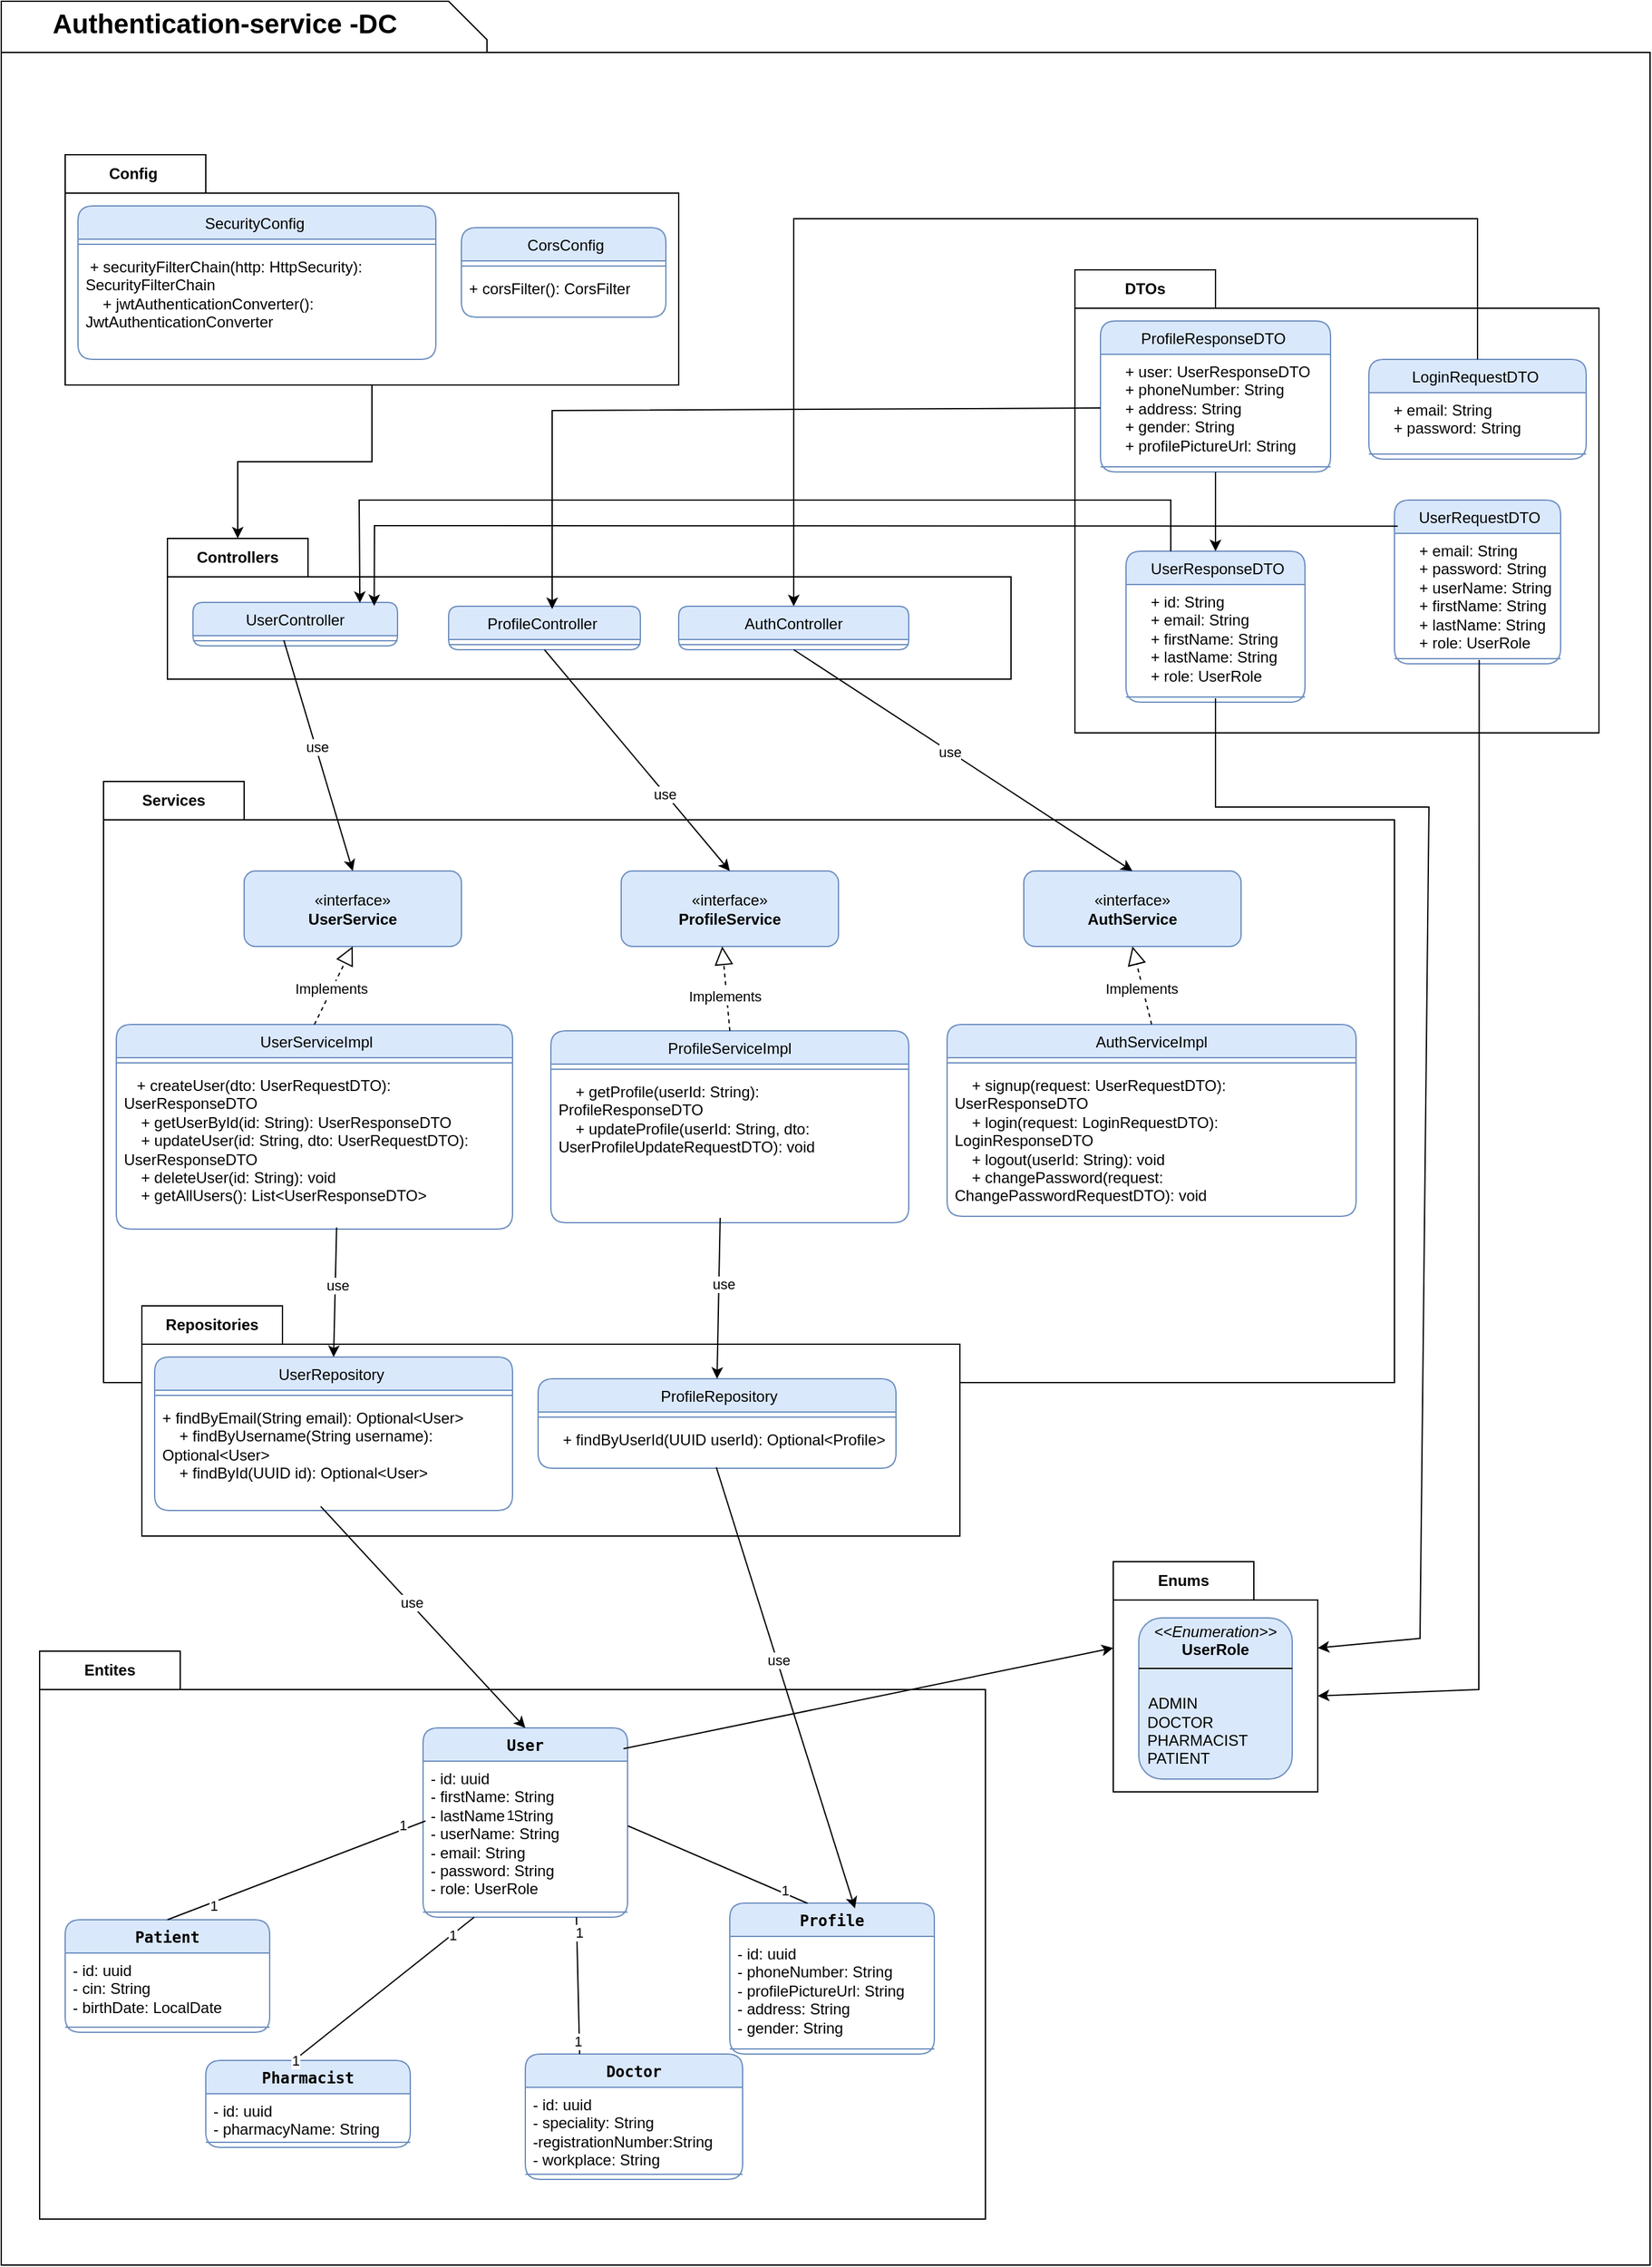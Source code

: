 <mxfile version="28.1.2">
  <diagram id="C5RBs43oDa-KdzZeNtuy" name="Page-1">
    <mxGraphModel dx="991" dy="2695" grid="1" gridSize="10" guides="1" tooltips="1" connect="1" arrows="1" fold="1" page="0" pageScale="1" pageWidth="827" pageHeight="1169" math="0" shadow="0">
      <root>
        <mxCell id="WIyWlLk6GJQsqaUBKTNV-0" />
        <mxCell id="WIyWlLk6GJQsqaUBKTNV-1" parent="WIyWlLk6GJQsqaUBKTNV-0" />
        <mxCell id="uYm5DtO2WQgS1weStodE-279" value="" style="html=1;whiteSpace=wrap;" vertex="1" parent="WIyWlLk6GJQsqaUBKTNV-1">
          <mxGeometry x="1530" y="-1250" width="1290" height="1730" as="geometry" />
        </mxCell>
        <mxCell id="uYm5DtO2WQgS1weStodE-1" value="" style="shape=card;whiteSpace=wrap;html=1;rotation=-90;direction=east;flipV=1;flipH=1;" vertex="1" parent="WIyWlLk6GJQsqaUBKTNV-1">
          <mxGeometry x="1700" y="-1460" width="40" height="380" as="geometry" />
        </mxCell>
        <mxCell id="uYm5DtO2WQgS1weStodE-2" value="&lt;h1 style=&quot;text-align: left; margin-top: 0px;&quot;&gt;&lt;span style=&quot;background-color: transparent; color: light-dark(rgb(0, 0, 0), rgb(255, 255, 255));&quot;&gt;&lt;font style=&quot;font-size: 21px;&quot;&gt;Authentication-service -DC&lt;/font&gt;&lt;/span&gt;&lt;/h1&gt;" style="text;html=1;align=center;verticalAlign=middle;whiteSpace=wrap;rounded=0;" vertex="1" parent="WIyWlLk6GJQsqaUBKTNV-1">
          <mxGeometry x="1550" y="-1280" width="310" height="30" as="geometry" />
        </mxCell>
        <mxCell id="uYm5DtO2WQgS1weStodE-3" value="Entites" style="shape=folder;fontStyle=1;tabWidth=110;tabHeight=30;tabPosition=left;html=1;boundedLbl=1;labelInHeader=1;container=1;collapsible=0;recursiveResize=0;whiteSpace=wrap;" vertex="1" parent="WIyWlLk6GJQsqaUBKTNV-1">
          <mxGeometry x="1560" width="740" height="444" as="geometry" />
        </mxCell>
        <mxCell id="uYm5DtO2WQgS1weStodE-5" value="&lt;span style=&quot;font-family: monospace; text-align: left;&quot;&gt;User&lt;/span&gt;" style="swimlane;fontStyle=1;align=center;verticalAlign=top;childLayout=stackLayout;horizontal=1;startSize=26;horizontalStack=0;resizeParent=1;resizeParentMax=0;resizeLast=0;collapsible=1;marginBottom=0;whiteSpace=wrap;html=1;fillColor=#dae8fc;strokeColor=#6c8ebf;rounded=1;" vertex="1" parent="uYm5DtO2WQgS1weStodE-3">
          <mxGeometry x="300" y="60" width="160" height="148" as="geometry">
            <mxRectangle x="200" y="60" width="70" height="30" as="alternateBounds" />
          </mxGeometry>
        </mxCell>
        <mxCell id="uYm5DtO2WQgS1weStodE-6" value="- id: uuid&lt;br&gt;  - firstName: String&lt;br&gt;  - lastName: String&lt;div&gt;- userName: String&lt;br&gt;- email: String&lt;br&gt;  - password: String&lt;br&gt;- role: UserRole&lt;/div&gt;" style="text;strokeColor=none;fillColor=none;align=left;verticalAlign=top;spacingLeft=4;spacingRight=4;overflow=hidden;rotatable=0;points=[[0,0.5],[1,0.5]];portConstraint=eastwest;whiteSpace=wrap;html=1;rounded=1;" vertex="1" parent="uYm5DtO2WQgS1weStodE-5">
          <mxGeometry y="26" width="160" height="114" as="geometry" />
        </mxCell>
        <mxCell id="uYm5DtO2WQgS1weStodE-7" value="" style="line;strokeWidth=1;fillColor=none;align=left;verticalAlign=middle;spacingTop=-1;spacingLeft=3;spacingRight=3;rotatable=0;labelPosition=right;points=[];portConstraint=eastwest;strokeColor=inherit;rounded=1;" vertex="1" parent="uYm5DtO2WQgS1weStodE-5">
          <mxGeometry y="140" width="160" height="8" as="geometry" />
        </mxCell>
        <mxCell id="uYm5DtO2WQgS1weStodE-9" value="&lt;span style=&quot;font-family: monospace; text-align: left;&quot;&gt;Patient&lt;/span&gt;" style="swimlane;fontStyle=1;align=center;verticalAlign=top;childLayout=stackLayout;horizontal=1;startSize=26;horizontalStack=0;resizeParent=1;resizeParentMax=0;resizeLast=0;collapsible=1;marginBottom=0;whiteSpace=wrap;html=1;fillColor=#dae8fc;strokeColor=#6c8ebf;rounded=1;" vertex="1" parent="uYm5DtO2WQgS1weStodE-3">
          <mxGeometry x="20" y="210" width="160" height="88" as="geometry">
            <mxRectangle x="200" y="60" width="70" height="30" as="alternateBounds" />
          </mxGeometry>
        </mxCell>
        <mxCell id="uYm5DtO2WQgS1weStodE-10" value="- id: uuid&lt;br&gt;- cin: String&lt;br&gt;  - birthDate: LocalDate&lt;div&gt;&lt;br/&gt;&lt;/div&gt;" style="text;strokeColor=none;fillColor=none;align=left;verticalAlign=top;spacingLeft=4;spacingRight=4;overflow=hidden;rotatable=0;points=[[0,0.5],[1,0.5]];portConstraint=eastwest;whiteSpace=wrap;html=1;rounded=1;" vertex="1" parent="uYm5DtO2WQgS1weStodE-9">
          <mxGeometry y="26" width="160" height="54" as="geometry" />
        </mxCell>
        <mxCell id="uYm5DtO2WQgS1weStodE-11" value="" style="line;strokeWidth=1;fillColor=none;align=left;verticalAlign=middle;spacingTop=-1;spacingLeft=3;spacingRight=3;rotatable=0;labelPosition=right;points=[];portConstraint=eastwest;strokeColor=inherit;rounded=1;" vertex="1" parent="uYm5DtO2WQgS1weStodE-9">
          <mxGeometry y="80" width="160" height="8" as="geometry" />
        </mxCell>
        <mxCell id="uYm5DtO2WQgS1weStodE-15" value="&lt;div style=&quot;text-align: left;&quot;&gt;&lt;span style=&quot;background-color: transparent; color: light-dark(rgb(0, 0, 0), rgb(255, 255, 255));&quot;&gt;&lt;font face=&quot;monospace&quot;&gt;Profile&lt;/font&gt;&lt;/span&gt;&lt;/div&gt;" style="swimlane;fontStyle=1;align=center;verticalAlign=top;childLayout=stackLayout;horizontal=1;startSize=26;horizontalStack=0;resizeParent=1;resizeParentMax=0;resizeLast=0;collapsible=1;marginBottom=0;whiteSpace=wrap;html=1;fillColor=#dae8fc;strokeColor=#6c8ebf;rounded=1;" vertex="1" parent="uYm5DtO2WQgS1weStodE-3">
          <mxGeometry x="540" y="197" width="160" height="118" as="geometry">
            <mxRectangle x="200" y="60" width="70" height="30" as="alternateBounds" />
          </mxGeometry>
        </mxCell>
        <mxCell id="uYm5DtO2WQgS1weStodE-16" value="- id: uuid&lt;br&gt;- phoneNumber: String&lt;br&gt;  - profilePictureUrl: String&lt;br&gt;  - address: String&lt;br&gt;  - gender: String&lt;div&gt;&lt;br&gt;&lt;/div&gt;" style="text;strokeColor=none;fillColor=none;align=left;verticalAlign=top;spacingLeft=4;spacingRight=4;overflow=hidden;rotatable=0;points=[[0,0.5],[1,0.5]];portConstraint=eastwest;whiteSpace=wrap;html=1;rounded=1;" vertex="1" parent="uYm5DtO2WQgS1weStodE-15">
          <mxGeometry y="26" width="160" height="84" as="geometry" />
        </mxCell>
        <mxCell id="uYm5DtO2WQgS1weStodE-17" value="" style="line;strokeWidth=1;fillColor=none;align=left;verticalAlign=middle;spacingTop=-1;spacingLeft=3;spacingRight=3;rotatable=0;labelPosition=right;points=[];portConstraint=eastwest;strokeColor=inherit;rounded=1;" vertex="1" parent="uYm5DtO2WQgS1weStodE-15">
          <mxGeometry y="110" width="160" height="8" as="geometry" />
        </mxCell>
        <mxCell id="uYm5DtO2WQgS1weStodE-21" value="&lt;span style=&quot;font-family: monospace; text-align: left;&quot;&gt;Doctor&lt;/span&gt;" style="swimlane;fontStyle=1;align=center;verticalAlign=top;childLayout=stackLayout;horizontal=1;startSize=26;horizontalStack=0;resizeParent=1;resizeParentMax=0;resizeLast=0;collapsible=1;marginBottom=0;whiteSpace=wrap;html=1;fillColor=#dae8fc;strokeColor=#6c8ebf;rounded=1;" vertex="1" parent="uYm5DtO2WQgS1weStodE-3">
          <mxGeometry x="380" y="315" width="170" height="98" as="geometry">
            <mxRectangle x="200" y="60" width="70" height="30" as="alternateBounds" />
          </mxGeometry>
        </mxCell>
        <mxCell id="uYm5DtO2WQgS1weStodE-22" value="- id: uuid&lt;br&gt;- speciality: String&lt;br&gt;  -registrationNumber:String&lt;div&gt;- workplace: String&lt;br&gt;&lt;/div&gt;" style="text;strokeColor=none;fillColor=none;align=left;verticalAlign=top;spacingLeft=4;spacingRight=4;overflow=hidden;rotatable=0;points=[[0,0.5],[1,0.5]];portConstraint=eastwest;whiteSpace=wrap;html=1;rounded=1;" vertex="1" parent="uYm5DtO2WQgS1weStodE-21">
          <mxGeometry y="26" width="170" height="64" as="geometry" />
        </mxCell>
        <mxCell id="uYm5DtO2WQgS1weStodE-23" value="" style="line;strokeWidth=1;fillColor=none;align=left;verticalAlign=middle;spacingTop=-1;spacingLeft=3;spacingRight=3;rotatable=0;labelPosition=right;points=[];portConstraint=eastwest;strokeColor=inherit;rounded=1;" vertex="1" parent="uYm5DtO2WQgS1weStodE-21">
          <mxGeometry y="90" width="170" height="8" as="geometry" />
        </mxCell>
        <mxCell id="uYm5DtO2WQgS1weStodE-18" value="&lt;span style=&quot;font-family: monospace; text-align: left;&quot;&gt;Pharmacist&lt;/span&gt;" style="swimlane;fontStyle=1;align=center;verticalAlign=top;childLayout=stackLayout;horizontal=1;startSize=26;horizontalStack=0;resizeParent=1;resizeParentMax=0;resizeLast=0;collapsible=1;marginBottom=0;whiteSpace=wrap;html=1;fillColor=#dae8fc;strokeColor=#6c8ebf;rounded=1;" vertex="1" parent="uYm5DtO2WQgS1weStodE-3">
          <mxGeometry x="130" y="320" width="160" height="68" as="geometry">
            <mxRectangle x="200" y="60" width="70" height="30" as="alternateBounds" />
          </mxGeometry>
        </mxCell>
        <mxCell id="uYm5DtO2WQgS1weStodE-19" value="- id: uuid&lt;br&gt;- pharmacyName: String" style="text;strokeColor=none;fillColor=none;align=left;verticalAlign=top;spacingLeft=4;spacingRight=4;overflow=hidden;rotatable=0;points=[[0,0.5],[1,0.5]];portConstraint=eastwest;whiteSpace=wrap;html=1;rounded=1;" vertex="1" parent="uYm5DtO2WQgS1weStodE-18">
          <mxGeometry y="26" width="160" height="34" as="geometry" />
        </mxCell>
        <mxCell id="uYm5DtO2WQgS1weStodE-20" value="" style="line;strokeWidth=1;fillColor=none;align=left;verticalAlign=middle;spacingTop=-1;spacingLeft=3;spacingRight=3;rotatable=0;labelPosition=right;points=[];portConstraint=eastwest;strokeColor=inherit;rounded=1;" vertex="1" parent="uYm5DtO2WQgS1weStodE-18">
          <mxGeometry y="60" width="160" height="8" as="geometry" />
        </mxCell>
        <mxCell id="uYm5DtO2WQgS1weStodE-30" value="" style="endArrow=none;html=1;rounded=0;entryX=0.012;entryY=0.41;entryDx=0;entryDy=0;entryPerimeter=0;exitX=0.5;exitY=0;exitDx=0;exitDy=0;" edge="1" parent="uYm5DtO2WQgS1weStodE-3" source="uYm5DtO2WQgS1weStodE-9" target="uYm5DtO2WQgS1weStodE-6">
          <mxGeometry width="50" height="50" relative="1" as="geometry">
            <mxPoint x="90" y="180" as="sourcePoint" />
            <mxPoint x="140" y="130" as="targetPoint" />
          </mxGeometry>
        </mxCell>
        <mxCell id="uYm5DtO2WQgS1weStodE-35" value="1" style="edgeLabel;html=1;align=center;verticalAlign=middle;resizable=0;points=[];" vertex="1" connectable="0" parent="uYm5DtO2WQgS1weStodE-30">
          <mxGeometry x="-0.277" y="2" relative="1" as="geometry">
            <mxPoint x="-36" y="18" as="offset" />
          </mxGeometry>
        </mxCell>
        <mxCell id="uYm5DtO2WQgS1weStodE-271" value="1" style="edgeLabel;html=1;align=center;verticalAlign=middle;resizable=0;points=[];" vertex="1" connectable="0" parent="uYm5DtO2WQgS1weStodE-30">
          <mxGeometry x="0.826" y="3" relative="1" as="geometry">
            <mxPoint y="-1" as="offset" />
          </mxGeometry>
        </mxCell>
        <mxCell id="uYm5DtO2WQgS1weStodE-32" value="" style="endArrow=none;html=1;rounded=0;entryX=0.25;entryY=1;entryDx=0;entryDy=0;exitX=0.421;exitY=0.018;exitDx=0;exitDy=0;exitPerimeter=0;" edge="1" parent="uYm5DtO2WQgS1weStodE-3" source="uYm5DtO2WQgS1weStodE-18" target="uYm5DtO2WQgS1weStodE-5">
          <mxGeometry width="50" height="50" relative="1" as="geometry">
            <mxPoint x="130" y="259" as="sourcePoint" />
            <mxPoint x="232" y="180" as="targetPoint" />
          </mxGeometry>
        </mxCell>
        <mxCell id="uYm5DtO2WQgS1weStodE-270" value="1" style="edgeLabel;html=1;align=center;verticalAlign=middle;resizable=0;points=[];" vertex="1" connectable="0" parent="uYm5DtO2WQgS1weStodE-32">
          <mxGeometry x="0.762" relative="1" as="geometry">
            <mxPoint as="offset" />
          </mxGeometry>
        </mxCell>
        <mxCell id="uYm5DtO2WQgS1weStodE-33" value="" style="endArrow=none;html=1;rounded=0;entryX=0.75;entryY=1;entryDx=0;entryDy=0;exitX=0.25;exitY=0;exitDx=0;exitDy=0;" edge="1" parent="uYm5DtO2WQgS1weStodE-3" source="uYm5DtO2WQgS1weStodE-21" target="uYm5DtO2WQgS1weStodE-5">
          <mxGeometry width="50" height="50" relative="1" as="geometry">
            <mxPoint x="250" y="309" as="sourcePoint" />
            <mxPoint x="352" y="230" as="targetPoint" />
          </mxGeometry>
        </mxCell>
        <mxCell id="uYm5DtO2WQgS1weStodE-254" value="1" style="edgeLabel;html=1;align=center;verticalAlign=middle;resizable=0;points=[];" vertex="1" connectable="0" parent="uYm5DtO2WQgS1weStodE-33">
          <mxGeometry x="0.771" y="-1" relative="1" as="geometry">
            <mxPoint as="offset" />
          </mxGeometry>
        </mxCell>
        <mxCell id="uYm5DtO2WQgS1weStodE-255" value="1" style="edgeLabel;html=1;align=center;verticalAlign=middle;resizable=0;points=[];" vertex="1" connectable="0" parent="uYm5DtO2WQgS1weStodE-33">
          <mxGeometry x="-0.809" y="2" relative="1" as="geometry">
            <mxPoint as="offset" />
          </mxGeometry>
        </mxCell>
        <mxCell id="uYm5DtO2WQgS1weStodE-34" value="" style="endArrow=none;html=1;rounded=0;entryX=1.002;entryY=0.444;entryDx=0;entryDy=0;entryPerimeter=0;exitX=0.38;exitY=0.001;exitDx=0;exitDy=0;exitPerimeter=0;" edge="1" parent="uYm5DtO2WQgS1weStodE-3" source="uYm5DtO2WQgS1weStodE-15" target="uYm5DtO2WQgS1weStodE-6">
          <mxGeometry width="50" height="50" relative="1" as="geometry">
            <mxPoint x="420" y="259" as="sourcePoint" />
            <mxPoint x="522" y="180" as="targetPoint" />
          </mxGeometry>
        </mxCell>
        <mxCell id="uYm5DtO2WQgS1weStodE-256" value="1" style="edgeLabel;html=1;align=center;verticalAlign=middle;resizable=0;points=[];" vertex="1" connectable="0" parent="uYm5DtO2WQgS1weStodE-34">
          <mxGeometry x="-0.731" y="-2" relative="1" as="geometry">
            <mxPoint as="offset" />
          </mxGeometry>
        </mxCell>
        <mxCell id="uYm5DtO2WQgS1weStodE-38" value="1" style="edgeLabel;html=1;align=center;verticalAlign=middle;resizable=0;points=[];" vertex="1" connectable="0" parent="uYm5DtO2WQgS1weStodE-3">
          <mxGeometry x="200" y="320" as="geometry" />
        </mxCell>
        <mxCell id="uYm5DtO2WQgS1weStodE-41" value="1" style="edgeLabel;html=1;align=center;verticalAlign=middle;resizable=0;points=[];" vertex="1" connectable="0" parent="uYm5DtO2WQgS1weStodE-3">
          <mxGeometry x="370" y="134" as="geometry">
            <mxPoint x="-2" y="-6" as="offset" />
          </mxGeometry>
        </mxCell>
        <mxCell id="uYm5DtO2WQgS1weStodE-68" value="Enums" style="shape=folder;fontStyle=1;tabWidth=110;tabHeight=30;tabPosition=left;html=1;boundedLbl=1;labelInHeader=1;container=1;collapsible=0;recursiveResize=0;whiteSpace=wrap;" vertex="1" parent="WIyWlLk6GJQsqaUBKTNV-1">
          <mxGeometry x="2400" y="-70" width="160" height="180" as="geometry" />
        </mxCell>
        <mxCell id="uYm5DtO2WQgS1weStodE-71" value="&lt;p style=&quot;margin:0px;margin-top:4px;text-align:center;&quot;&gt;&lt;i&gt;&amp;lt;&amp;lt;Enumeration&amp;gt;&amp;gt;&lt;/i&gt;&lt;br&gt;&lt;b&gt;UserRole&lt;/b&gt;&lt;/p&gt;&lt;hr size=&quot;1&quot; style=&quot;border-style:solid;&quot;&gt;&lt;p style=&quot;margin:0px;margin-left:4px;&quot;&gt;&lt;br&gt;&lt;/p&gt;&lt;p style=&quot;margin:0px;margin-left:4px;&quot;&gt;&amp;nbsp;ADMIN&lt;span style=&quot;background-color: transparent; color: light-dark(rgb(0, 0, 0), rgb(255, 255, 255));&quot;&gt;&amp;nbsp;&lt;/span&gt;&lt;/p&gt;&lt;div&gt;&amp;nbsp; DOCTOR&lt;/div&gt;&lt;div&gt;&amp;nbsp; PHARMACIST&lt;/div&gt;&lt;div&gt;&amp;nbsp; PATIENT&lt;/div&gt;" style="verticalAlign=top;align=left;overflow=fill;html=1;whiteSpace=wrap;fillColor=#dae8fc;strokeColor=#6c8ebf;rounded=1;" vertex="1" parent="uYm5DtO2WQgS1weStodE-68">
          <mxGeometry x="20" y="44" width="120" height="126" as="geometry" />
        </mxCell>
        <mxCell id="uYm5DtO2WQgS1weStodE-72" value="DTOs" style="shape=folder;fontStyle=1;tabWidth=110;tabHeight=30;tabPosition=left;html=1;boundedLbl=1;labelInHeader=1;container=1;collapsible=0;recursiveResize=0;whiteSpace=wrap;" vertex="1" parent="WIyWlLk6GJQsqaUBKTNV-1">
          <mxGeometry x="2370" y="-1080" width="410" height="362" as="geometry" />
        </mxCell>
        <mxCell id="uYm5DtO2WQgS1weStodE-73" value="&lt;span style=&quot;text-align: left; font-weight: normal;&quot;&gt;&amp;nbsp;UserRequestDTO&lt;/span&gt;" style="swimlane;fontStyle=1;align=center;verticalAlign=top;childLayout=stackLayout;horizontal=1;startSize=26;horizontalStack=0;resizeParent=1;resizeParentMax=0;resizeLast=0;collapsible=1;marginBottom=0;whiteSpace=wrap;html=1;fillColor=#dae8fc;strokeColor=#6c8ebf;rounded=1;" vertex="1" parent="uYm5DtO2WQgS1weStodE-72">
          <mxGeometry x="250" y="180" width="130" height="128" as="geometry">
            <mxRectangle x="200" y="60" width="70" height="30" as="alternateBounds" />
          </mxGeometry>
        </mxCell>
        <mxCell id="uYm5DtO2WQgS1weStodE-74" value="&amp;nbsp; &amp;nbsp; + email: String&lt;br style=&quot;padding: 0px; margin: 0px;&quot;&gt;&amp;nbsp; &amp;nbsp; + password: String&lt;br style=&quot;padding: 0px; margin: 0px;&quot;&gt;&amp;nbsp; &amp;nbsp; + userName: String&lt;br style=&quot;padding: 0px; margin: 0px;&quot;&gt;&amp;nbsp; &amp;nbsp; + firstName: String&lt;br style=&quot;padding: 0px; margin: 0px;&quot;&gt;&amp;nbsp; &amp;nbsp; + lastName: String&lt;br style=&quot;padding: 0px; margin: 0px;&quot;&gt;&amp;nbsp; &amp;nbsp; + role: UserRole" style="text;strokeColor=none;fillColor=none;align=left;verticalAlign=top;spacingLeft=4;spacingRight=4;overflow=hidden;rotatable=0;points=[[0,0.5],[1,0.5]];portConstraint=eastwest;whiteSpace=wrap;html=1;rounded=1;" vertex="1" parent="uYm5DtO2WQgS1weStodE-73">
          <mxGeometry y="26" width="130" height="94" as="geometry" />
        </mxCell>
        <mxCell id="uYm5DtO2WQgS1weStodE-75" value="" style="line;strokeWidth=1;fillColor=none;align=left;verticalAlign=middle;spacingTop=-1;spacingLeft=3;spacingRight=3;rotatable=0;labelPosition=right;points=[];portConstraint=eastwest;strokeColor=inherit;rounded=1;" vertex="1" parent="uYm5DtO2WQgS1weStodE-73">
          <mxGeometry y="120" width="130" height="8" as="geometry" />
        </mxCell>
        <mxCell id="uYm5DtO2WQgS1weStodE-76" value="&lt;span style=&quot;font-weight: 400; text-align: left;&quot;&gt;ProfileResponseDTO&amp;nbsp;&lt;/span&gt;" style="swimlane;fontStyle=1;align=center;verticalAlign=top;childLayout=stackLayout;horizontal=1;startSize=26;horizontalStack=0;resizeParent=1;resizeParentMax=0;resizeLast=0;collapsible=1;marginBottom=0;whiteSpace=wrap;html=1;fillColor=#dae8fc;strokeColor=#6c8ebf;rounded=1;" vertex="1" parent="uYm5DtO2WQgS1weStodE-72">
          <mxGeometry x="20" y="40" width="180" height="118" as="geometry">
            <mxRectangle x="200" y="60" width="70" height="30" as="alternateBounds" />
          </mxGeometry>
        </mxCell>
        <mxCell id="uYm5DtO2WQgS1weStodE-77" value="&lt;div&gt;&amp;nbsp; &amp;nbsp; + user: UserResponseDTO&lt;br style=&quot;padding: 0px; margin: 0px;&quot;&gt;&amp;nbsp; &amp;nbsp; + phoneNumber: String&lt;br style=&quot;padding: 0px; margin: 0px;&quot;&gt;&amp;nbsp; &amp;nbsp; + address: String&lt;br style=&quot;padding: 0px; margin: 0px;&quot;&gt;&amp;nbsp; &amp;nbsp; + gender: String&lt;br style=&quot;padding: 0px; margin: 0px;&quot;&gt;&amp;nbsp; &amp;nbsp; + profilePictureUrl: String&lt;/div&gt;" style="text;strokeColor=none;fillColor=none;align=left;verticalAlign=top;spacingLeft=4;spacingRight=4;overflow=hidden;rotatable=0;points=[[0,0.5],[1,0.5]];portConstraint=eastwest;whiteSpace=wrap;html=1;rounded=1;" vertex="1" parent="uYm5DtO2WQgS1weStodE-76">
          <mxGeometry y="26" width="180" height="84" as="geometry" />
        </mxCell>
        <mxCell id="uYm5DtO2WQgS1weStodE-78" value="" style="line;strokeWidth=1;fillColor=none;align=left;verticalAlign=middle;spacingTop=-1;spacingLeft=3;spacingRight=3;rotatable=0;labelPosition=right;points=[];portConstraint=eastwest;strokeColor=inherit;rounded=1;" vertex="1" parent="uYm5DtO2WQgS1weStodE-76">
          <mxGeometry y="110" width="180" height="8" as="geometry" />
        </mxCell>
        <mxCell id="uYm5DtO2WQgS1weStodE-79" value="&lt;div style=&quot;text-align: left;&quot;&gt;&lt;span style=&quot;font-weight: 400;&quot;&gt;&amp;nbsp;UserResponseDTO&lt;/span&gt;&lt;/div&gt;" style="swimlane;fontStyle=1;align=center;verticalAlign=top;childLayout=stackLayout;horizontal=1;startSize=26;horizontalStack=0;resizeParent=1;resizeParentMax=0;resizeLast=0;collapsible=1;marginBottom=0;whiteSpace=wrap;html=1;fillColor=#dae8fc;strokeColor=#6c8ebf;rounded=1;" vertex="1" parent="uYm5DtO2WQgS1weStodE-72">
          <mxGeometry x="40" y="220" width="140" height="118" as="geometry">
            <mxRectangle x="200" y="60" width="70" height="30" as="alternateBounds" />
          </mxGeometry>
        </mxCell>
        <mxCell id="uYm5DtO2WQgS1weStodE-80" value="&lt;div&gt;&amp;nbsp; &amp;nbsp; + id: String&lt;br style=&quot;padding: 0px; margin: 0px;&quot;&gt;&amp;nbsp; &amp;nbsp; + email: String&lt;br style=&quot;padding: 0px; margin: 0px;&quot;&gt;&amp;nbsp; &amp;nbsp; + firstName: String&lt;br style=&quot;padding: 0px; margin: 0px;&quot;&gt;&amp;nbsp; &amp;nbsp; + lastName: String&lt;br style=&quot;padding: 0px; margin: 0px;&quot;&gt;&amp;nbsp; &amp;nbsp; + role: UserRole&lt;/div&gt;" style="text;strokeColor=none;fillColor=none;align=left;verticalAlign=top;spacingLeft=4;spacingRight=4;overflow=hidden;rotatable=0;points=[[0,0.5],[1,0.5]];portConstraint=eastwest;whiteSpace=wrap;html=1;rounded=1;" vertex="1" parent="uYm5DtO2WQgS1weStodE-79">
          <mxGeometry y="26" width="140" height="84" as="geometry" />
        </mxCell>
        <mxCell id="uYm5DtO2WQgS1weStodE-81" value="" style="line;strokeWidth=1;fillColor=none;align=left;verticalAlign=middle;spacingTop=-1;spacingLeft=3;spacingRight=3;rotatable=0;labelPosition=right;points=[];portConstraint=eastwest;strokeColor=inherit;rounded=1;" vertex="1" parent="uYm5DtO2WQgS1weStodE-79">
          <mxGeometry y="110" width="140" height="8" as="geometry" />
        </mxCell>
        <mxCell id="uYm5DtO2WQgS1weStodE-224" value="" style="endArrow=classic;html=1;rounded=0;exitX=0.5;exitY=1;exitDx=0;exitDy=0;entryX=0.5;entryY=0;entryDx=0;entryDy=0;" edge="1" parent="uYm5DtO2WQgS1weStodE-72" source="uYm5DtO2WQgS1weStodE-76" target="uYm5DtO2WQgS1weStodE-79">
          <mxGeometry width="50" height="50" relative="1" as="geometry">
            <mxPoint x="-510" y="330" as="sourcePoint" />
            <mxPoint x="-456" y="510" as="targetPoint" />
          </mxGeometry>
        </mxCell>
        <mxCell id="uYm5DtO2WQgS1weStodE-82" value="&lt;span style=&quot;font-weight: 400; text-align: left;&quot;&gt;LoginRequestDTO&amp;nbsp;&lt;/span&gt;" style="swimlane;fontStyle=1;align=center;verticalAlign=top;childLayout=stackLayout;horizontal=1;startSize=26;horizontalStack=0;resizeParent=1;resizeParentMax=0;resizeLast=0;collapsible=1;marginBottom=0;whiteSpace=wrap;html=1;fillColor=#dae8fc;strokeColor=#6c8ebf;rounded=1;" vertex="1" parent="uYm5DtO2WQgS1weStodE-72">
          <mxGeometry x="230" y="70" width="170" height="78" as="geometry">
            <mxRectangle x="200" y="60" width="70" height="30" as="alternateBounds" />
          </mxGeometry>
        </mxCell>
        <mxCell id="uYm5DtO2WQgS1weStodE-83" value="&lt;div&gt;&amp;nbsp; &amp;nbsp; + email: String&lt;br style=&quot;padding: 0px; margin: 0px;&quot;&gt;&amp;nbsp; &amp;nbsp; + password: String&lt;/div&gt;" style="text;strokeColor=none;fillColor=none;align=left;verticalAlign=top;spacingLeft=4;spacingRight=4;overflow=hidden;rotatable=0;points=[[0,0.5],[1,0.5]];portConstraint=eastwest;whiteSpace=wrap;html=1;rounded=1;" vertex="1" parent="uYm5DtO2WQgS1weStodE-82">
          <mxGeometry y="26" width="170" height="44" as="geometry" />
        </mxCell>
        <mxCell id="uYm5DtO2WQgS1weStodE-84" value="" style="line;strokeWidth=1;fillColor=none;align=left;verticalAlign=middle;spacingTop=-1;spacingLeft=3;spacingRight=3;rotatable=0;labelPosition=right;points=[];portConstraint=eastwest;strokeColor=inherit;rounded=1;" vertex="1" parent="uYm5DtO2WQgS1weStodE-82">
          <mxGeometry y="70" width="170" height="8" as="geometry" />
        </mxCell>
        <mxCell id="uYm5DtO2WQgS1weStodE-100" value="Services" style="shape=folder;fontStyle=1;tabWidth=110;tabHeight=30;tabPosition=left;html=1;boundedLbl=1;labelInHeader=1;container=1;collapsible=0;recursiveResize=0;whiteSpace=wrap;" vertex="1" parent="WIyWlLk6GJQsqaUBKTNV-1">
          <mxGeometry x="1610" y="-680" width="1010" height="470" as="geometry" />
        </mxCell>
        <mxCell id="uYm5DtO2WQgS1weStodE-165" value="«interface»&lt;br&gt;&lt;span style=&quot;text-align: left;&quot;&gt;&lt;b&gt;UserService&lt;/b&gt;&lt;/span&gt;" style="html=1;whiteSpace=wrap;fillColor=#dae8fc;strokeColor=#6c8ebf;rounded=1;" vertex="1" parent="uYm5DtO2WQgS1weStodE-100">
          <mxGeometry x="110" y="70" width="170" height="59" as="geometry" />
        </mxCell>
        <mxCell id="uYm5DtO2WQgS1weStodE-188" value="«interface»&lt;br&gt;&lt;span style=&quot;text-align: left;&quot;&gt;&lt;b&gt;ProfileService&lt;/b&gt;&lt;/span&gt;" style="html=1;whiteSpace=wrap;fillColor=#dae8fc;strokeColor=#6c8ebf;rounded=1;" vertex="1" parent="uYm5DtO2WQgS1weStodE-100">
          <mxGeometry x="405" y="70" width="170" height="59" as="geometry" />
        </mxCell>
        <mxCell id="uYm5DtO2WQgS1weStodE-187" value="«interface»&lt;br&gt;&lt;span style=&quot;text-align: left;&quot;&gt;&lt;b&gt;AuthService&lt;/b&gt;&lt;/span&gt;" style="html=1;whiteSpace=wrap;fillColor=#dae8fc;strokeColor=#6c8ebf;rounded=1;" vertex="1" parent="uYm5DtO2WQgS1weStodE-100">
          <mxGeometry x="720" y="70" width="170" height="59" as="geometry" />
        </mxCell>
        <mxCell id="uYm5DtO2WQgS1weStodE-189" value="&lt;div style=&quot;text-align: left;&quot;&gt;&lt;span style=&quot;background-color: transparent; font-weight: 400;&quot;&gt;&amp;nbsp;UserServiceImpl&lt;/span&gt;&lt;/div&gt;" style="swimlane;fontStyle=1;align=center;verticalAlign=top;childLayout=stackLayout;horizontal=1;startSize=26;horizontalStack=0;resizeParent=1;resizeParentMax=0;resizeLast=0;collapsible=1;marginBottom=0;whiteSpace=wrap;html=1;rounded=1;fillColor=#dae8fc;strokeColor=#6c8ebf;" vertex="1" parent="uYm5DtO2WQgS1weStodE-100">
          <mxGeometry x="10" y="190" width="310" height="160" as="geometry" />
        </mxCell>
        <mxCell id="uYm5DtO2WQgS1weStodE-190" value="" style="line;strokeWidth=1;fillColor=none;align=left;verticalAlign=middle;spacingTop=-1;spacingLeft=3;spacingRight=3;rotatable=0;labelPosition=right;points=[];portConstraint=eastwest;strokeColor=inherit;rounded=1;" vertex="1" parent="uYm5DtO2WQgS1weStodE-189">
          <mxGeometry y="26" width="310" height="8" as="geometry" />
        </mxCell>
        <mxCell id="uYm5DtO2WQgS1weStodE-191" value="&lt;div&gt;&amp;nbsp; &amp;nbsp;+ createUser(dto: UserRequestDTO): UserResponseDTO&lt;/div&gt;&lt;div&gt;&amp;nbsp; &amp;nbsp; + getUserById(id: String): UserResponseDTO&lt;/div&gt;&lt;div&gt;&amp;nbsp; &amp;nbsp; + updateUser(id: String, dto: UserRequestDTO): UserResponseDTO&lt;/div&gt;&lt;div&gt;&amp;nbsp; &amp;nbsp; + deleteUser(id: String): void&lt;/div&gt;&lt;div&gt;&amp;nbsp; &amp;nbsp; + getAllUsers(): List&amp;lt;UserResponseDTO&amp;gt;&lt;/div&gt;" style="text;strokeColor=none;fillColor=none;align=left;verticalAlign=top;spacingLeft=4;spacingRight=4;overflow=hidden;rotatable=0;points=[[0,0.5],[1,0.5]];portConstraint=eastwest;whiteSpace=wrap;html=1;rounded=1;" vertex="1" parent="uYm5DtO2WQgS1weStodE-189">
          <mxGeometry y="34" width="310" height="126" as="geometry" />
        </mxCell>
        <mxCell id="uYm5DtO2WQgS1weStodE-192" value="&lt;div style=&quot;text-align: left;&quot;&gt;&lt;span style=&quot;background-color: transparent; font-weight: 400;&quot;&gt;AuthServiceImpl&lt;/span&gt;&lt;/div&gt;" style="swimlane;fontStyle=1;align=center;verticalAlign=top;childLayout=stackLayout;horizontal=1;startSize=26;horizontalStack=0;resizeParent=1;resizeParentMax=0;resizeLast=0;collapsible=1;marginBottom=0;whiteSpace=wrap;html=1;rounded=1;fillColor=#dae8fc;strokeColor=#6c8ebf;" vertex="1" parent="uYm5DtO2WQgS1weStodE-100">
          <mxGeometry x="660" y="190" width="320" height="150" as="geometry" />
        </mxCell>
        <mxCell id="uYm5DtO2WQgS1weStodE-193" value="" style="line;strokeWidth=1;fillColor=none;align=left;verticalAlign=middle;spacingTop=-1;spacingLeft=3;spacingRight=3;rotatable=0;labelPosition=right;points=[];portConstraint=eastwest;strokeColor=inherit;rounded=1;" vertex="1" parent="uYm5DtO2WQgS1weStodE-192">
          <mxGeometry y="26" width="320" height="8" as="geometry" />
        </mxCell>
        <mxCell id="uYm5DtO2WQgS1weStodE-194" value="&amp;nbsp; &amp;nbsp; + signup(request: UserRequestDTO): UserResponseDTO&lt;br style=&quot;padding: 0px; margin: 0px;&quot;&gt;&amp;nbsp; &amp;nbsp; + login(request: LoginRequestDTO): LoginResponseDTO&lt;br style=&quot;padding: 0px; margin: 0px;&quot;&gt;&amp;nbsp; &amp;nbsp; + logout(userId: String): void&lt;br style=&quot;padding: 0px; margin: 0px;&quot;&gt;&amp;nbsp; &amp;nbsp; + changePassword(request: ChangePasswordRequestDTO): void" style="text;strokeColor=none;fillColor=none;align=left;verticalAlign=top;spacingLeft=4;spacingRight=4;overflow=hidden;rotatable=0;points=[[0,0.5],[1,0.5]];portConstraint=eastwest;whiteSpace=wrap;html=1;rounded=1;" vertex="1" parent="uYm5DtO2WQgS1weStodE-192">
          <mxGeometry y="34" width="320" height="116" as="geometry" />
        </mxCell>
        <mxCell id="uYm5DtO2WQgS1weStodE-195" value="&lt;div style=&quot;text-align: left;&quot;&gt;&lt;span style=&quot;background-color: transparent; font-weight: 400;&quot;&gt;ProfileServiceImpl&lt;/span&gt;&lt;/div&gt;" style="swimlane;fontStyle=1;align=center;verticalAlign=top;childLayout=stackLayout;horizontal=1;startSize=26;horizontalStack=0;resizeParent=1;resizeParentMax=0;resizeLast=0;collapsible=1;marginBottom=0;whiteSpace=wrap;html=1;rounded=1;fillColor=#dae8fc;strokeColor=#6c8ebf;" vertex="1" parent="uYm5DtO2WQgS1weStodE-100">
          <mxGeometry x="350" y="195" width="280" height="150" as="geometry" />
        </mxCell>
        <mxCell id="uYm5DtO2WQgS1weStodE-196" value="" style="line;strokeWidth=1;fillColor=none;align=left;verticalAlign=middle;spacingTop=-1;spacingLeft=3;spacingRight=3;rotatable=0;labelPosition=right;points=[];portConstraint=eastwest;strokeColor=inherit;rounded=1;" vertex="1" parent="uYm5DtO2WQgS1weStodE-195">
          <mxGeometry y="26" width="280" height="8" as="geometry" />
        </mxCell>
        <mxCell id="uYm5DtO2WQgS1weStodE-197" value="&amp;nbsp; &amp;nbsp; + getProfile(userId: String): ProfileResponseDTO&lt;br style=&quot;padding: 0px; margin: 0px;&quot;&gt;&amp;nbsp; &amp;nbsp; + updateProfile(userId: String, dto: UserProfileUpdateRequestDTO): void" style="text;strokeColor=none;fillColor=none;align=left;verticalAlign=top;spacingLeft=4;spacingRight=4;overflow=hidden;rotatable=0;points=[[0,0.5],[1,0.5]];portConstraint=eastwest;whiteSpace=wrap;html=1;rounded=1;" vertex="1" parent="uYm5DtO2WQgS1weStodE-195">
          <mxGeometry y="34" width="280" height="116" as="geometry" />
        </mxCell>
        <mxCell id="uYm5DtO2WQgS1weStodE-123" value="" style="endArrow=block;dashed=1;endFill=0;endSize=12;html=1;rounded=0;exitX=0.5;exitY=0;exitDx=0;exitDy=0;entryX=0.5;entryY=1;entryDx=0;entryDy=0;" edge="1" parent="uYm5DtO2WQgS1weStodE-100" source="uYm5DtO2WQgS1weStodE-189" target="uYm5DtO2WQgS1weStodE-165">
          <mxGeometry width="160" relative="1" as="geometry">
            <mxPoint x="112.5" y="357" as="sourcePoint" />
            <mxPoint x="117.5" y="129" as="targetPoint" />
          </mxGeometry>
        </mxCell>
        <mxCell id="uYm5DtO2WQgS1weStodE-229" value="Implements" style="edgeLabel;html=1;align=center;verticalAlign=middle;resizable=0;points=[];" vertex="1" connectable="0" parent="uYm5DtO2WQgS1weStodE-123">
          <mxGeometry x="-0.1" y="1" relative="1" as="geometry">
            <mxPoint as="offset" />
          </mxGeometry>
        </mxCell>
        <mxCell id="uYm5DtO2WQgS1weStodE-202" value="" style="endArrow=block;dashed=1;endFill=0;endSize=12;html=1;rounded=0;exitX=0.5;exitY=0;exitDx=0;exitDy=0;entryX=0.465;entryY=1;entryDx=0;entryDy=0;entryPerimeter=0;" edge="1" parent="uYm5DtO2WQgS1weStodE-100" source="uYm5DtO2WQgS1weStodE-195" target="uYm5DtO2WQgS1weStodE-188">
          <mxGeometry width="160" relative="1" as="geometry">
            <mxPoint x="197.5" y="311" as="sourcePoint" />
            <mxPoint x="150" y="200" as="targetPoint" />
          </mxGeometry>
        </mxCell>
        <mxCell id="uYm5DtO2WQgS1weStodE-228" value="Implements" style="edgeLabel;html=1;align=center;verticalAlign=middle;resizable=0;points=[];" vertex="1" connectable="0" parent="uYm5DtO2WQgS1weStodE-202">
          <mxGeometry x="-0.164" y="2" relative="1" as="geometry">
            <mxPoint as="offset" />
          </mxGeometry>
        </mxCell>
        <mxCell id="uYm5DtO2WQgS1weStodE-203" value="" style="endArrow=block;dashed=1;endFill=0;endSize=12;html=1;rounded=0;exitX=0.5;exitY=0;exitDx=0;exitDy=0;entryX=0.5;entryY=1;entryDx=0;entryDy=0;" edge="1" parent="uYm5DtO2WQgS1weStodE-100" source="uYm5DtO2WQgS1weStodE-192" target="uYm5DtO2WQgS1weStodE-187">
          <mxGeometry width="160" relative="1" as="geometry">
            <mxPoint x="727.5" y="321" as="sourcePoint" />
            <mxPoint x="680" y="210" as="targetPoint" />
          </mxGeometry>
        </mxCell>
        <mxCell id="uYm5DtO2WQgS1weStodE-230" value="Implements" style="edgeLabel;html=1;align=center;verticalAlign=middle;resizable=0;points=[];" vertex="1" connectable="0" parent="uYm5DtO2WQgS1weStodE-203">
          <mxGeometry x="-0.078" relative="1" as="geometry">
            <mxPoint x="-1" as="offset" />
          </mxGeometry>
        </mxCell>
        <mxCell id="uYm5DtO2WQgS1weStodE-124" value="Controllers" style="shape=folder;fontStyle=1;tabWidth=110;tabHeight=30;tabPosition=left;html=1;boundedLbl=1;labelInHeader=1;container=1;collapsible=0;recursiveResize=0;whiteSpace=wrap;" vertex="1" parent="WIyWlLk6GJQsqaUBKTNV-1">
          <mxGeometry x="1660" y="-870" width="660" height="110" as="geometry" />
        </mxCell>
        <mxCell id="uYm5DtO2WQgS1weStodE-159" value="&lt;span style=&quot;font-weight: 400; text-align: left;&quot;&gt;ProfileController&amp;nbsp;&lt;/span&gt;" style="swimlane;fontStyle=1;align=center;verticalAlign=top;childLayout=stackLayout;horizontal=1;startSize=26;horizontalStack=0;resizeParent=1;resizeParentMax=0;resizeLast=0;collapsible=1;marginBottom=0;whiteSpace=wrap;html=1;rounded=1;fillColor=#dae8fc;strokeColor=#6c8ebf;" vertex="1" parent="uYm5DtO2WQgS1weStodE-124">
          <mxGeometry x="220" y="53" width="150" height="34" as="geometry" />
        </mxCell>
        <mxCell id="uYm5DtO2WQgS1weStodE-160" value="" style="line;strokeWidth=1;fillColor=none;align=left;verticalAlign=middle;spacingTop=-1;spacingLeft=3;spacingRight=3;rotatable=0;labelPosition=right;points=[];portConstraint=eastwest;strokeColor=inherit;rounded=1;" vertex="1" parent="uYm5DtO2WQgS1weStodE-159">
          <mxGeometry y="26" width="150" height="8" as="geometry" />
        </mxCell>
        <mxCell id="uYm5DtO2WQgS1weStodE-162" value="&lt;span style=&quot;font-weight: 400; text-align: left;&quot;&gt;&amp;nbsp;UserController&amp;nbsp;&lt;/span&gt;" style="swimlane;fontStyle=1;align=center;verticalAlign=top;childLayout=stackLayout;horizontal=1;startSize=26;horizontalStack=0;resizeParent=1;resizeParentMax=0;resizeLast=0;collapsible=1;marginBottom=0;whiteSpace=wrap;html=1;rounded=1;fillColor=#dae8fc;strokeColor=#6c8ebf;" vertex="1" parent="uYm5DtO2WQgS1weStodE-124">
          <mxGeometry x="20" y="50" width="160" height="34" as="geometry" />
        </mxCell>
        <mxCell id="uYm5DtO2WQgS1weStodE-163" value="" style="line;strokeWidth=1;fillColor=none;align=left;verticalAlign=middle;spacingTop=-1;spacingLeft=3;spacingRight=3;rotatable=0;labelPosition=right;points=[];portConstraint=eastwest;strokeColor=inherit;rounded=1;" vertex="1" parent="uYm5DtO2WQgS1weStodE-162">
          <mxGeometry y="26" width="160" height="8" as="geometry" />
        </mxCell>
        <mxCell id="uYm5DtO2WQgS1weStodE-156" value="&lt;span style=&quot;font-weight: 400; text-align: left;&quot;&gt;AuthController&lt;/span&gt;" style="swimlane;fontStyle=1;align=center;verticalAlign=top;childLayout=stackLayout;horizontal=1;startSize=26;horizontalStack=0;resizeParent=1;resizeParentMax=0;resizeLast=0;collapsible=1;marginBottom=0;whiteSpace=wrap;html=1;rounded=1;fillColor=#dae8fc;strokeColor=#6c8ebf;" vertex="1" parent="uYm5DtO2WQgS1weStodE-124">
          <mxGeometry x="400" y="53" width="180" height="34" as="geometry" />
        </mxCell>
        <mxCell id="uYm5DtO2WQgS1weStodE-157" value="" style="line;strokeWidth=1;fillColor=none;align=left;verticalAlign=middle;spacingTop=-1;spacingLeft=3;spacingRight=3;rotatable=0;labelPosition=right;points=[];portConstraint=eastwest;strokeColor=inherit;rounded=1;" vertex="1" parent="uYm5DtO2WQgS1weStodE-156">
          <mxGeometry y="26" width="180" height="8" as="geometry" />
        </mxCell>
        <mxCell id="uYm5DtO2WQgS1weStodE-198" value="" style="endArrow=classic;html=1;rounded=0;exitX=0.444;exitY=0.446;exitDx=0;exitDy=0;exitPerimeter=0;entryX=0.5;entryY=0;entryDx=0;entryDy=0;" edge="1" parent="WIyWlLk6GJQsqaUBKTNV-1" source="uYm5DtO2WQgS1weStodE-163" target="uYm5DtO2WQgS1weStodE-165">
          <mxGeometry width="50" height="50" relative="1" as="geometry">
            <mxPoint x="2050" y="-260" as="sourcePoint" />
            <mxPoint x="2100" y="-310" as="targetPoint" />
          </mxGeometry>
        </mxCell>
        <mxCell id="uYm5DtO2WQgS1weStodE-232" value="use" style="edgeLabel;html=1;align=center;verticalAlign=middle;resizable=0;points=[];" vertex="1" connectable="0" parent="uYm5DtO2WQgS1weStodE-198">
          <mxGeometry x="-0.078" y="1" relative="1" as="geometry">
            <mxPoint as="offset" />
          </mxGeometry>
        </mxCell>
        <mxCell id="uYm5DtO2WQgS1weStodE-199" value="" style="endArrow=classic;html=1;rounded=0;exitX=0.5;exitY=1;exitDx=0;exitDy=0;entryX=0.5;entryY=0;entryDx=0;entryDy=0;" edge="1" parent="WIyWlLk6GJQsqaUBKTNV-1" source="uYm5DtO2WQgS1weStodE-159" target="uYm5DtO2WQgS1weStodE-188">
          <mxGeometry width="50" height="50" relative="1" as="geometry">
            <mxPoint x="2074" y="-560" as="sourcePoint" />
            <mxPoint x="2000" y="-320" as="targetPoint" />
          </mxGeometry>
        </mxCell>
        <mxCell id="uYm5DtO2WQgS1weStodE-231" value="use" style="edgeLabel;html=1;align=center;verticalAlign=middle;resizable=0;points=[];" vertex="1" connectable="0" parent="uYm5DtO2WQgS1weStodE-199">
          <mxGeometry x="0.297" relative="1" as="geometry">
            <mxPoint as="offset" />
          </mxGeometry>
        </mxCell>
        <mxCell id="uYm5DtO2WQgS1weStodE-200" value="" style="endArrow=classic;html=1;rounded=0;exitX=0.5;exitY=1;exitDx=0;exitDy=0;entryX=0.5;entryY=0;entryDx=0;entryDy=0;" edge="1" parent="WIyWlLk6GJQsqaUBKTNV-1" source="uYm5DtO2WQgS1weStodE-156" target="uYm5DtO2WQgS1weStodE-187">
          <mxGeometry width="50" height="50" relative="1" as="geometry">
            <mxPoint x="2104" y="-430" as="sourcePoint" />
            <mxPoint x="2030" y="-190" as="targetPoint" />
          </mxGeometry>
        </mxCell>
        <mxCell id="uYm5DtO2WQgS1weStodE-233" value="use" style="edgeLabel;html=1;align=center;verticalAlign=middle;resizable=0;points=[];" vertex="1" connectable="0" parent="uYm5DtO2WQgS1weStodE-200">
          <mxGeometry x="-0.087" y="-1" relative="1" as="geometry">
            <mxPoint x="1" as="offset" />
          </mxGeometry>
        </mxCell>
        <mxCell id="uYm5DtO2WQgS1weStodE-204" value="Repositories" style="shape=folder;fontStyle=1;tabWidth=110;tabHeight=30;tabPosition=left;html=1;boundedLbl=1;labelInHeader=1;container=1;collapsible=0;recursiveResize=0;whiteSpace=wrap;" vertex="1" parent="WIyWlLk6GJQsqaUBKTNV-1">
          <mxGeometry x="1640" y="-270" width="640" height="180" as="geometry" />
        </mxCell>
        <mxCell id="uYm5DtO2WQgS1weStodE-215" value="&lt;div style=&quot;text-align: left;&quot;&gt;&lt;span style=&quot;font-weight: 400;&quot;&gt;UserRepository&amp;nbsp;&lt;/span&gt;&lt;/div&gt;" style="swimlane;fontStyle=1;align=center;verticalAlign=top;childLayout=stackLayout;horizontal=1;startSize=26;horizontalStack=0;resizeParent=1;resizeParentMax=0;resizeLast=0;collapsible=1;marginBottom=0;whiteSpace=wrap;html=1;rounded=1;fillColor=#dae8fc;strokeColor=#6c8ebf;" vertex="1" parent="uYm5DtO2WQgS1weStodE-204">
          <mxGeometry x="10" y="40" width="280" height="120" as="geometry" />
        </mxCell>
        <mxCell id="uYm5DtO2WQgS1weStodE-216" value="" style="line;strokeWidth=1;fillColor=none;align=left;verticalAlign=middle;spacingTop=-1;spacingLeft=3;spacingRight=3;rotatable=0;labelPosition=right;points=[];portConstraint=eastwest;strokeColor=inherit;rounded=1;" vertex="1" parent="uYm5DtO2WQgS1weStodE-215">
          <mxGeometry y="26" width="280" height="8" as="geometry" />
        </mxCell>
        <mxCell id="uYm5DtO2WQgS1weStodE-217" value="+ findByEmail(String email): Optional&amp;lt;User&amp;gt;&lt;br style=&quot;padding: 0px; margin: 0px;&quot;&gt;&amp;nbsp; &amp;nbsp; + findByUsername(String username): Optional&amp;lt;User&amp;gt;&lt;br style=&quot;padding: 0px; margin: 0px;&quot;&gt;&amp;nbsp; &amp;nbsp; + findById(UUID id): Optional&amp;lt;User&amp;gt;" style="text;strokeColor=none;fillColor=none;align=left;verticalAlign=top;spacingLeft=4;spacingRight=4;overflow=hidden;rotatable=0;points=[[0,0.5],[1,0.5]];portConstraint=eastwest;whiteSpace=wrap;html=1;rounded=1;" vertex="1" parent="uYm5DtO2WQgS1weStodE-215">
          <mxGeometry y="34" width="280" height="86" as="geometry" />
        </mxCell>
        <mxCell id="uYm5DtO2WQgS1weStodE-218" value="&lt;div style=&quot;text-align: left;&quot;&gt;&lt;span style=&quot;font-weight: 400;&quot;&gt;&amp;nbsp;ProfileRepository&lt;/span&gt;&lt;/div&gt;" style="swimlane;fontStyle=1;align=center;verticalAlign=top;childLayout=stackLayout;horizontal=1;startSize=26;horizontalStack=0;resizeParent=1;resizeParentMax=0;resizeLast=0;collapsible=1;marginBottom=0;whiteSpace=wrap;html=1;rounded=1;fillColor=#dae8fc;strokeColor=#6c8ebf;" vertex="1" parent="uYm5DtO2WQgS1weStodE-204">
          <mxGeometry x="310" y="57" width="280" height="70" as="geometry" />
        </mxCell>
        <mxCell id="uYm5DtO2WQgS1weStodE-219" value="" style="line;strokeWidth=1;fillColor=none;align=left;verticalAlign=middle;spacingTop=-1;spacingLeft=3;spacingRight=3;rotatable=0;labelPosition=right;points=[];portConstraint=eastwest;strokeColor=inherit;rounded=1;" vertex="1" parent="uYm5DtO2WQgS1weStodE-218">
          <mxGeometry y="26" width="280" height="8" as="geometry" />
        </mxCell>
        <mxCell id="uYm5DtO2WQgS1weStodE-220" value="&amp;nbsp; &amp;nbsp; + findByUserId(UUID userId): Optional&amp;lt;Profile&amp;gt;" style="text;strokeColor=none;fillColor=none;align=left;verticalAlign=top;spacingLeft=4;spacingRight=4;overflow=hidden;rotatable=0;points=[[0,0.5],[1,0.5]];portConstraint=eastwest;whiteSpace=wrap;html=1;rounded=1;" vertex="1" parent="uYm5DtO2WQgS1weStodE-218">
          <mxGeometry y="34" width="280" height="36" as="geometry" />
        </mxCell>
        <mxCell id="uYm5DtO2WQgS1weStodE-221" value="" style="endArrow=classic;html=1;rounded=0;exitX=0.556;exitY=0.99;exitDx=0;exitDy=0;exitPerimeter=0;entryX=0.5;entryY=0;entryDx=0;entryDy=0;" edge="1" parent="WIyWlLk6GJQsqaUBKTNV-1" source="uYm5DtO2WQgS1weStodE-191" target="uYm5DtO2WQgS1weStodE-215">
          <mxGeometry width="50" height="50" relative="1" as="geometry">
            <mxPoint x="1924" y="-660" as="sourcePoint" />
            <mxPoint x="1880" y="-480" as="targetPoint" />
          </mxGeometry>
        </mxCell>
        <mxCell id="uYm5DtO2WQgS1weStodE-234" value="use" style="edgeLabel;html=1;align=center;verticalAlign=middle;resizable=0;points=[];" vertex="1" connectable="0" parent="uYm5DtO2WQgS1weStodE-221">
          <mxGeometry x="-0.122" y="1" relative="1" as="geometry">
            <mxPoint as="offset" />
          </mxGeometry>
        </mxCell>
        <mxCell id="uYm5DtO2WQgS1weStodE-222" value="" style="endArrow=classic;html=1;rounded=0;exitX=0.473;exitY=0.968;exitDx=0;exitDy=0;exitPerimeter=0;entryX=0.5;entryY=0;entryDx=0;entryDy=0;" edge="1" parent="WIyWlLk6GJQsqaUBKTNV-1" source="uYm5DtO2WQgS1weStodE-197" target="uYm5DtO2WQgS1weStodE-218">
          <mxGeometry width="50" height="50" relative="1" as="geometry">
            <mxPoint x="2244" y="-380" as="sourcePoint" />
            <mxPoint x="2200" y="-200" as="targetPoint" />
          </mxGeometry>
        </mxCell>
        <mxCell id="uYm5DtO2WQgS1weStodE-235" value="use" style="edgeLabel;html=1;align=center;verticalAlign=middle;resizable=0;points=[];" vertex="1" connectable="0" parent="uYm5DtO2WQgS1weStodE-222">
          <mxGeometry x="-0.188" y="3" relative="1" as="geometry">
            <mxPoint as="offset" />
          </mxGeometry>
        </mxCell>
        <mxCell id="uYm5DtO2WQgS1weStodE-223" value="" style="endArrow=classic;html=1;rounded=0;exitX=0.98;exitY=0.11;exitDx=0;exitDy=0;exitPerimeter=0;entryX=0;entryY=0;entryDx=0;entryDy=67.5;entryPerimeter=0;" edge="1" parent="WIyWlLk6GJQsqaUBKTNV-1" source="uYm5DtO2WQgS1weStodE-5" target="uYm5DtO2WQgS1weStodE-68">
          <mxGeometry width="50" height="50" relative="1" as="geometry">
            <mxPoint x="2234" y="-60" as="sourcePoint" />
            <mxPoint x="2190" y="120" as="targetPoint" />
          </mxGeometry>
        </mxCell>
        <mxCell id="uYm5DtO2WQgS1weStodE-226" value="" style="endArrow=classic;html=1;rounded=0;exitX=0.5;exitY=0.625;exitDx=0;exitDy=0;entryX=0;entryY=0;entryDx=160;entryDy=67.5;entryPerimeter=0;exitPerimeter=0;" edge="1" parent="WIyWlLk6GJQsqaUBKTNV-1" source="uYm5DtO2WQgS1weStodE-81" target="uYm5DtO2WQgS1weStodE-68">
          <mxGeometry width="50" height="50" relative="1" as="geometry">
            <mxPoint x="2240" y="89" as="sourcePoint" />
            <mxPoint x="2647" as="targetPoint" />
            <Array as="points">
              <mxPoint x="2480" y="-660" />
              <mxPoint x="2647" y="-660" />
              <mxPoint x="2640" y="-10" />
            </Array>
          </mxGeometry>
        </mxCell>
        <mxCell id="uYm5DtO2WQgS1weStodE-227" value="" style="endArrow=classic;html=1;rounded=0;exitX=0.51;exitY=0.625;exitDx=0;exitDy=0;entryX=0;entryY=0;entryDx=160;entryDy=105;exitPerimeter=0;entryPerimeter=0;" edge="1" parent="WIyWlLk6GJQsqaUBKTNV-1" source="uYm5DtO2WQgS1weStodE-75" target="uYm5DtO2WQgS1weStodE-68">
          <mxGeometry width="50" height="50" relative="1" as="geometry">
            <mxPoint x="2280" y="-700" as="sourcePoint" />
            <mxPoint x="2545" y="-527" as="targetPoint" />
            <Array as="points">
              <mxPoint x="2686" y="30" />
            </Array>
          </mxGeometry>
        </mxCell>
        <mxCell id="uYm5DtO2WQgS1weStodE-236" value="" style="endArrow=classic;html=1;rounded=0;exitX=0.5;exitY=0;exitDx=0;exitDy=0;entryX=0.5;entryY=0;entryDx=0;entryDy=0;" edge="1" parent="WIyWlLk6GJQsqaUBKTNV-1" source="uYm5DtO2WQgS1weStodE-82" target="uYm5DtO2WQgS1weStodE-156">
          <mxGeometry width="50" height="50" relative="1" as="geometry">
            <mxPoint x="2470" y="-900" as="sourcePoint" />
            <mxPoint x="2470" y="-838" as="targetPoint" />
            <Array as="points">
              <mxPoint x="2685" y="-1120" />
              <mxPoint x="2150" y="-1120" />
            </Array>
          </mxGeometry>
        </mxCell>
        <mxCell id="uYm5DtO2WQgS1weStodE-237" value="" style="endArrow=classic;html=1;rounded=0;exitX=0.25;exitY=0;exitDx=0;exitDy=0;entryX=0.816;entryY=0.012;entryDx=0;entryDy=0;entryPerimeter=0;" edge="1" parent="WIyWlLk6GJQsqaUBKTNV-1" source="uYm5DtO2WQgS1weStodE-79" target="uYm5DtO2WQgS1weStodE-162">
          <mxGeometry width="50" height="50" relative="1" as="geometry">
            <mxPoint x="2460" y="-890" as="sourcePoint" />
            <mxPoint x="2460" y="-828" as="targetPoint" />
            <Array as="points">
              <mxPoint x="2445" y="-900" />
              <mxPoint x="1810" y="-900" />
            </Array>
          </mxGeometry>
        </mxCell>
        <mxCell id="uYm5DtO2WQgS1weStodE-238" value="" style="endArrow=classic;html=1;rounded=0;exitX=0.02;exitY=0.159;exitDx=0;exitDy=0;entryX=0.886;entryY=0.082;entryDx=0;entryDy=0;exitPerimeter=0;entryPerimeter=0;" edge="1" parent="WIyWlLk6GJQsqaUBKTNV-1" source="uYm5DtO2WQgS1weStodE-73" target="uYm5DtO2WQgS1weStodE-162">
          <mxGeometry width="50" height="50" relative="1" as="geometry">
            <mxPoint x="2470" y="-890" as="sourcePoint" />
            <mxPoint x="2470" y="-828" as="targetPoint" />
            <Array as="points">
              <mxPoint x="1822" y="-880" />
            </Array>
          </mxGeometry>
        </mxCell>
        <mxCell id="uYm5DtO2WQgS1weStodE-239" value="" style="endArrow=classic;html=1;rounded=0;exitX=0;exitY=0.5;exitDx=0;exitDy=0;entryX=0.54;entryY=0.065;entryDx=0;entryDy=0;entryPerimeter=0;" edge="1" parent="WIyWlLk6GJQsqaUBKTNV-1" source="uYm5DtO2WQgS1weStodE-77" target="uYm5DtO2WQgS1weStodE-159">
          <mxGeometry width="50" height="50" relative="1" as="geometry">
            <mxPoint x="2470" y="-910" as="sourcePoint" />
            <mxPoint x="2470" y="-848" as="targetPoint" />
            <Array as="points">
              <mxPoint x="1961" y="-970" />
            </Array>
          </mxGeometry>
        </mxCell>
        <mxCell id="uYm5DtO2WQgS1weStodE-240" value="" style="endArrow=classic;html=1;rounded=0;exitX=0.464;exitY=0.963;exitDx=0;exitDy=0;exitPerimeter=0;entryX=0.5;entryY=0;entryDx=0;entryDy=0;" edge="1" parent="WIyWlLk6GJQsqaUBKTNV-1" source="uYm5DtO2WQgS1weStodE-217" target="uYm5DtO2WQgS1weStodE-5">
          <mxGeometry width="50" height="50" relative="1" as="geometry">
            <mxPoint x="1792" y="-270" as="sourcePoint" />
            <mxPoint x="1790" y="-169" as="targetPoint" />
          </mxGeometry>
        </mxCell>
        <mxCell id="uYm5DtO2WQgS1weStodE-241" value="use" style="edgeLabel;html=1;align=center;verticalAlign=middle;resizable=0;points=[];" vertex="1" connectable="0" parent="uYm5DtO2WQgS1weStodE-240">
          <mxGeometry x="-0.122" y="1" relative="1" as="geometry">
            <mxPoint as="offset" />
          </mxGeometry>
        </mxCell>
        <mxCell id="uYm5DtO2WQgS1weStodE-242" value="" style="endArrow=classic;html=1;rounded=0;exitX=0.498;exitY=0.98;exitDx=0;exitDy=0;exitPerimeter=0;entryX=0.612;entryY=0.035;entryDx=0;entryDy=0;entryPerimeter=0;" edge="1" parent="WIyWlLk6GJQsqaUBKTNV-1" source="uYm5DtO2WQgS1weStodE-220" target="uYm5DtO2WQgS1weStodE-15">
          <mxGeometry width="50" height="50" relative="1" as="geometry">
            <mxPoint x="1992" y="-120" as="sourcePoint" />
            <mxPoint x="1990" y="-19" as="targetPoint" />
          </mxGeometry>
        </mxCell>
        <mxCell id="uYm5DtO2WQgS1weStodE-243" value="use" style="edgeLabel;html=1;align=center;verticalAlign=middle;resizable=0;points=[];" vertex="1" connectable="0" parent="uYm5DtO2WQgS1weStodE-242">
          <mxGeometry x="-0.122" y="1" relative="1" as="geometry">
            <mxPoint as="offset" />
          </mxGeometry>
        </mxCell>
        <mxCell id="uYm5DtO2WQgS1weStodE-268" value="" style="edgeStyle=orthogonalEdgeStyle;rounded=0;orthogonalLoop=1;jettySize=auto;html=1;entryX=0;entryY=0;entryDx=55;entryDy=0;entryPerimeter=0;" edge="1" parent="WIyWlLk6GJQsqaUBKTNV-1" source="uYm5DtO2WQgS1weStodE-244" target="uYm5DtO2WQgS1weStodE-124">
          <mxGeometry relative="1" as="geometry" />
        </mxCell>
        <mxCell id="uYm5DtO2WQgS1weStodE-244" value="Config&amp;nbsp;" style="shape=folder;fontStyle=1;tabWidth=110;tabHeight=30;tabPosition=left;html=1;boundedLbl=1;labelInHeader=1;container=1;collapsible=0;recursiveResize=0;whiteSpace=wrap;" vertex="1" parent="WIyWlLk6GJQsqaUBKTNV-1">
          <mxGeometry x="1580" y="-1170" width="480" height="180" as="geometry" />
        </mxCell>
        <mxCell id="uYm5DtO2WQgS1weStodE-245" value="&lt;div style=&quot;text-align: left;&quot;&gt;&lt;span style=&quot;font-weight: 400;&quot;&gt;SecurityConfig&amp;nbsp;&lt;/span&gt;&lt;/div&gt;" style="swimlane;fontStyle=1;align=center;verticalAlign=top;childLayout=stackLayout;horizontal=1;startSize=26;horizontalStack=0;resizeParent=1;resizeParentMax=0;resizeLast=0;collapsible=1;marginBottom=0;whiteSpace=wrap;html=1;rounded=1;fillColor=#dae8fc;strokeColor=#6c8ebf;" vertex="1" parent="uYm5DtO2WQgS1weStodE-244">
          <mxGeometry x="10" y="40" width="280" height="120" as="geometry" />
        </mxCell>
        <mxCell id="uYm5DtO2WQgS1weStodE-246" value="" style="line;strokeWidth=1;fillColor=none;align=left;verticalAlign=middle;spacingTop=-1;spacingLeft=3;spacingRight=3;rotatable=0;labelPosition=right;points=[];portConstraint=eastwest;strokeColor=inherit;rounded=1;" vertex="1" parent="uYm5DtO2WQgS1weStodE-245">
          <mxGeometry y="26" width="280" height="8" as="geometry" />
        </mxCell>
        <mxCell id="uYm5DtO2WQgS1weStodE-247" value="&lt;div&gt;&amp;nbsp;+ securityFilterChain(http: HttpSecurity): SecurityFilterChain&lt;/div&gt;&lt;div&gt;&amp;nbsp; &amp;nbsp; + jwtAuthenticationConverter(): JwtAuthenticationConverter&lt;/div&gt;" style="text;strokeColor=none;fillColor=none;align=left;verticalAlign=top;spacingLeft=4;spacingRight=4;overflow=hidden;rotatable=0;points=[[0,0.5],[1,0.5]];portConstraint=eastwest;whiteSpace=wrap;html=1;rounded=1;" vertex="1" parent="uYm5DtO2WQgS1weStodE-245">
          <mxGeometry y="34" width="280" height="86" as="geometry" />
        </mxCell>
        <mxCell id="uYm5DtO2WQgS1weStodE-248" value="&lt;div style=&quot;text-align: left;&quot;&gt;&lt;span style=&quot;font-weight: 400;&quot;&gt;&amp;nbsp;CorsConfig&lt;/span&gt;&lt;/div&gt;" style="swimlane;fontStyle=1;align=center;verticalAlign=top;childLayout=stackLayout;horizontal=1;startSize=26;horizontalStack=0;resizeParent=1;resizeParentMax=0;resizeLast=0;collapsible=1;marginBottom=0;whiteSpace=wrap;html=1;rounded=1;fillColor=#dae8fc;strokeColor=#6c8ebf;" vertex="1" parent="uYm5DtO2WQgS1weStodE-244">
          <mxGeometry x="310" y="57" width="160" height="70" as="geometry" />
        </mxCell>
        <mxCell id="uYm5DtO2WQgS1weStodE-249" value="" style="line;strokeWidth=1;fillColor=none;align=left;verticalAlign=middle;spacingTop=-1;spacingLeft=3;spacingRight=3;rotatable=0;labelPosition=right;points=[];portConstraint=eastwest;strokeColor=inherit;rounded=1;" vertex="1" parent="uYm5DtO2WQgS1weStodE-248">
          <mxGeometry y="26" width="160" height="8" as="geometry" />
        </mxCell>
        <mxCell id="uYm5DtO2WQgS1weStodE-250" value="+ corsFilter(): CorsFilter" style="text;strokeColor=none;fillColor=none;align=left;verticalAlign=top;spacingLeft=4;spacingRight=4;overflow=hidden;rotatable=0;points=[[0,0.5],[1,0.5]];portConstraint=eastwest;whiteSpace=wrap;html=1;rounded=1;" vertex="1" parent="uYm5DtO2WQgS1weStodE-248">
          <mxGeometry y="34" width="160" height="36" as="geometry" />
        </mxCell>
      </root>
    </mxGraphModel>
  </diagram>
</mxfile>
